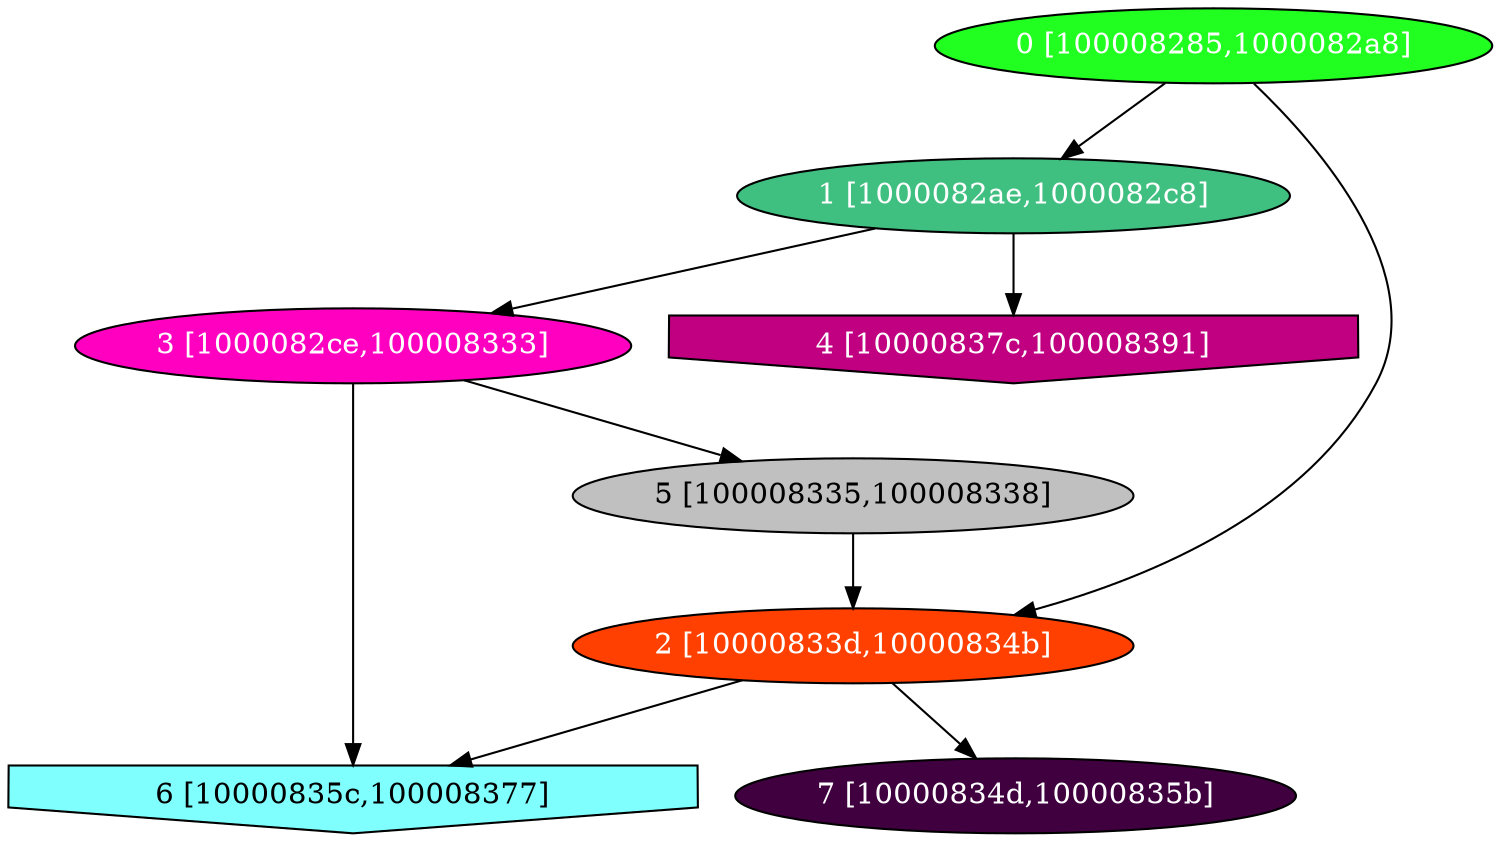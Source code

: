 diGraph tar{
	tar_0  [style=filled fillcolor="#20FF20" fontcolor="#ffffff" shape=oval label="0 [100008285,1000082a8]"]
	tar_1  [style=filled fillcolor="#40C080" fontcolor="#ffffff" shape=oval label="1 [1000082ae,1000082c8]"]
	tar_2  [style=filled fillcolor="#FF4000" fontcolor="#ffffff" shape=oval label="2 [10000833d,10000834b]"]
	tar_3  [style=filled fillcolor="#FF00C0" fontcolor="#ffffff" shape=oval label="3 [1000082ce,100008333]"]
	tar_4  [style=filled fillcolor="#C00080" fontcolor="#ffffff" shape=invhouse label="4 [10000837c,100008391]"]
	tar_5  [style=filled fillcolor="#C0C0C0" fontcolor="#000000" shape=oval label="5 [100008335,100008338]"]
	tar_6  [style=filled fillcolor="#80FFFF" fontcolor="#000000" shape=invhouse label="6 [10000835c,100008377]"]
	tar_7  [style=filled fillcolor="#400040" fontcolor="#ffffff" shape=oval label="7 [10000834d,10000835b]"]

	tar_0 -> tar_1
	tar_0 -> tar_2
	tar_1 -> tar_3
	tar_1 -> tar_4
	tar_2 -> tar_6
	tar_2 -> tar_7
	tar_3 -> tar_5
	tar_3 -> tar_6
	tar_5 -> tar_2
}